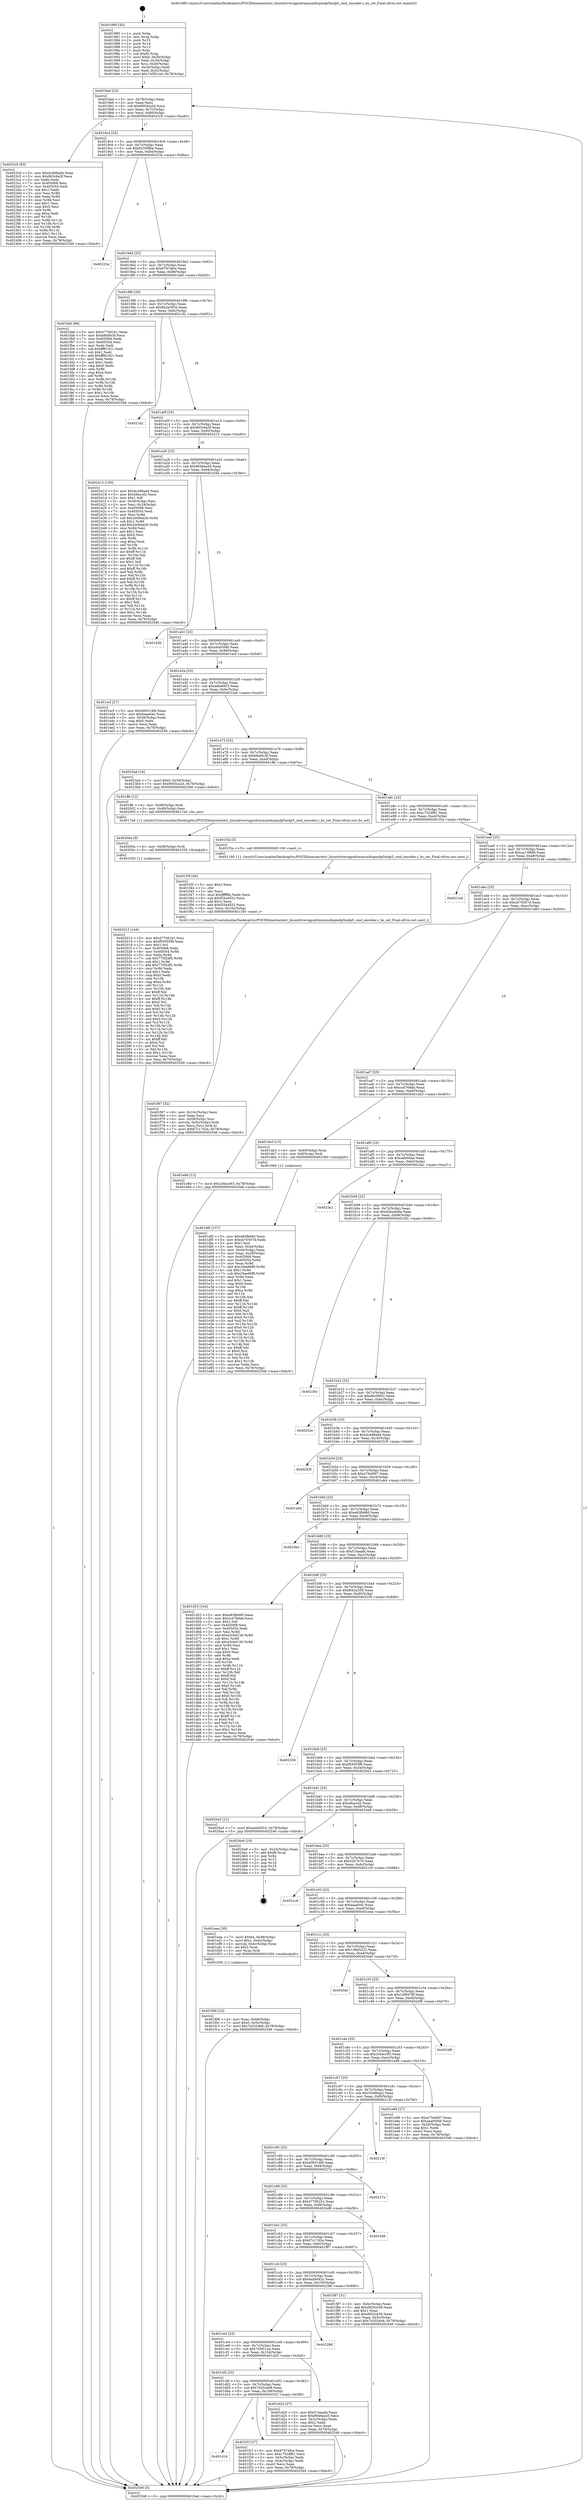 digraph "0x401980" {
  label = "0x401980 (/mnt/c/Users/mathe/Desktop/tcc/POCII/binaries/extr_linuxdriversgpudrmmsmdispmdp5mdp5_cmd_encoder.c_bs_set_Final-ollvm.out::main(0))"
  labelloc = "t"
  node[shape=record]

  Entry [label="",width=0.3,height=0.3,shape=circle,fillcolor=black,style=filled]
  "0x4019ad" [label="{
     0x4019ad [23]\l
     | [instrs]\l
     &nbsp;&nbsp;0x4019ad \<+3\>: mov -0x78(%rbp),%eax\l
     &nbsp;&nbsp;0x4019b0 \<+2\>: mov %eax,%ecx\l
     &nbsp;&nbsp;0x4019b2 \<+6\>: sub $0x8003ca2d,%ecx\l
     &nbsp;&nbsp;0x4019b8 \<+3\>: mov %eax,-0x7c(%rbp)\l
     &nbsp;&nbsp;0x4019bb \<+3\>: mov %ecx,-0x80(%rbp)\l
     &nbsp;&nbsp;0x4019be \<+6\>: je 00000000004023c0 \<main+0xa40\>\l
  }"]
  "0x4023c0" [label="{
     0x4023c0 [83]\l
     | [instrs]\l
     &nbsp;&nbsp;0x4023c0 \<+5\>: mov $0xdc498ad4,%eax\l
     &nbsp;&nbsp;0x4023c5 \<+5\>: mov $0x903c6a3f,%ecx\l
     &nbsp;&nbsp;0x4023ca \<+2\>: xor %edx,%edx\l
     &nbsp;&nbsp;0x4023cc \<+7\>: mov 0x405068,%esi\l
     &nbsp;&nbsp;0x4023d3 \<+7\>: mov 0x405054,%edi\l
     &nbsp;&nbsp;0x4023da \<+3\>: sub $0x1,%edx\l
     &nbsp;&nbsp;0x4023dd \<+3\>: mov %esi,%r8d\l
     &nbsp;&nbsp;0x4023e0 \<+3\>: add %edx,%r8d\l
     &nbsp;&nbsp;0x4023e3 \<+4\>: imul %r8d,%esi\l
     &nbsp;&nbsp;0x4023e7 \<+3\>: and $0x1,%esi\l
     &nbsp;&nbsp;0x4023ea \<+3\>: cmp $0x0,%esi\l
     &nbsp;&nbsp;0x4023ed \<+4\>: sete %r9b\l
     &nbsp;&nbsp;0x4023f1 \<+3\>: cmp $0xa,%edi\l
     &nbsp;&nbsp;0x4023f4 \<+4\>: setl %r10b\l
     &nbsp;&nbsp;0x4023f8 \<+3\>: mov %r9b,%r11b\l
     &nbsp;&nbsp;0x4023fb \<+3\>: and %r10b,%r11b\l
     &nbsp;&nbsp;0x4023fe \<+3\>: xor %r10b,%r9b\l
     &nbsp;&nbsp;0x402401 \<+3\>: or %r9b,%r11b\l
     &nbsp;&nbsp;0x402404 \<+4\>: test $0x1,%r11b\l
     &nbsp;&nbsp;0x402408 \<+3\>: cmovne %ecx,%eax\l
     &nbsp;&nbsp;0x40240b \<+3\>: mov %eax,-0x78(%rbp)\l
     &nbsp;&nbsp;0x40240e \<+5\>: jmp 0000000000402546 \<main+0xbc6\>\l
  }"]
  "0x4019c4" [label="{
     0x4019c4 [25]\l
     | [instrs]\l
     &nbsp;&nbsp;0x4019c4 \<+5\>: jmp 00000000004019c9 \<main+0x49\>\l
     &nbsp;&nbsp;0x4019c9 \<+3\>: mov -0x7c(%rbp),%eax\l
     &nbsp;&nbsp;0x4019cc \<+5\>: sub $0x8235f8be,%eax\l
     &nbsp;&nbsp;0x4019d1 \<+6\>: mov %eax,-0x84(%rbp)\l
     &nbsp;&nbsp;0x4019d7 \<+6\>: je 000000000040223a \<main+0x8ba\>\l
  }"]
  Exit [label="",width=0.3,height=0.3,shape=circle,fillcolor=black,style=filled,peripheries=2]
  "0x40223a" [label="{
     0x40223a\l
  }", style=dashed]
  "0x4019dd" [label="{
     0x4019dd [25]\l
     | [instrs]\l
     &nbsp;&nbsp;0x4019dd \<+5\>: jmp 00000000004019e2 \<main+0x62\>\l
     &nbsp;&nbsp;0x4019e2 \<+3\>: mov -0x7c(%rbp),%eax\l
     &nbsp;&nbsp;0x4019e5 \<+5\>: sub $0x87974fce,%eax\l
     &nbsp;&nbsp;0x4019ea \<+6\>: mov %eax,-0x88(%rbp)\l
     &nbsp;&nbsp;0x4019f0 \<+6\>: je 0000000000401fa6 \<main+0x626\>\l
  }"]
  "0x402013" [label="{
     0x402013 [144]\l
     | [instrs]\l
     &nbsp;&nbsp;0x402013 \<+5\>: mov $0x477081b1,%esi\l
     &nbsp;&nbsp;0x402018 \<+5\>: mov $0xf93055f8,%eax\l
     &nbsp;&nbsp;0x40201d \<+2\>: mov $0x1,%cl\l
     &nbsp;&nbsp;0x40201f \<+7\>: mov 0x405068,%edx\l
     &nbsp;&nbsp;0x402026 \<+8\>: mov 0x405054,%r8d\l
     &nbsp;&nbsp;0x40202e \<+3\>: mov %edx,%r9d\l
     &nbsp;&nbsp;0x402031 \<+7\>: sub $0x775f2df5,%r9d\l
     &nbsp;&nbsp;0x402038 \<+4\>: sub $0x1,%r9d\l
     &nbsp;&nbsp;0x40203c \<+7\>: add $0x775f2df5,%r9d\l
     &nbsp;&nbsp;0x402043 \<+4\>: imul %r9d,%edx\l
     &nbsp;&nbsp;0x402047 \<+3\>: and $0x1,%edx\l
     &nbsp;&nbsp;0x40204a \<+3\>: cmp $0x0,%edx\l
     &nbsp;&nbsp;0x40204d \<+4\>: sete %r10b\l
     &nbsp;&nbsp;0x402051 \<+4\>: cmp $0xa,%r8d\l
     &nbsp;&nbsp;0x402055 \<+4\>: setl %r11b\l
     &nbsp;&nbsp;0x402059 \<+3\>: mov %r10b,%bl\l
     &nbsp;&nbsp;0x40205c \<+3\>: xor $0xff,%bl\l
     &nbsp;&nbsp;0x40205f \<+3\>: mov %r11b,%r14b\l
     &nbsp;&nbsp;0x402062 \<+4\>: xor $0xff,%r14b\l
     &nbsp;&nbsp;0x402066 \<+3\>: xor $0x0,%cl\l
     &nbsp;&nbsp;0x402069 \<+3\>: mov %bl,%r15b\l
     &nbsp;&nbsp;0x40206c \<+4\>: and $0x0,%r15b\l
     &nbsp;&nbsp;0x402070 \<+3\>: and %cl,%r10b\l
     &nbsp;&nbsp;0x402073 \<+3\>: mov %r14b,%r12b\l
     &nbsp;&nbsp;0x402076 \<+4\>: and $0x0,%r12b\l
     &nbsp;&nbsp;0x40207a \<+3\>: and %cl,%r11b\l
     &nbsp;&nbsp;0x40207d \<+3\>: or %r10b,%r15b\l
     &nbsp;&nbsp;0x402080 \<+3\>: or %r11b,%r12b\l
     &nbsp;&nbsp;0x402083 \<+3\>: xor %r12b,%r15b\l
     &nbsp;&nbsp;0x402086 \<+3\>: or %r14b,%bl\l
     &nbsp;&nbsp;0x402089 \<+3\>: xor $0xff,%bl\l
     &nbsp;&nbsp;0x40208c \<+3\>: or $0x0,%cl\l
     &nbsp;&nbsp;0x40208f \<+2\>: and %cl,%bl\l
     &nbsp;&nbsp;0x402091 \<+3\>: or %bl,%r15b\l
     &nbsp;&nbsp;0x402094 \<+4\>: test $0x1,%r15b\l
     &nbsp;&nbsp;0x402098 \<+3\>: cmovne %eax,%esi\l
     &nbsp;&nbsp;0x40209b \<+3\>: mov %esi,-0x78(%rbp)\l
     &nbsp;&nbsp;0x40209e \<+5\>: jmp 0000000000402546 \<main+0xbc6\>\l
  }"]
  "0x401fa6" [label="{
     0x401fa6 [88]\l
     | [instrs]\l
     &nbsp;&nbsp;0x401fa6 \<+5\>: mov $0x477081b1,%eax\l
     &nbsp;&nbsp;0x401fab \<+5\>: mov $0xb8af0c5f,%ecx\l
     &nbsp;&nbsp;0x401fb0 \<+7\>: mov 0x405068,%edx\l
     &nbsp;&nbsp;0x401fb7 \<+7\>: mov 0x405054,%esi\l
     &nbsp;&nbsp;0x401fbe \<+2\>: mov %edx,%edi\l
     &nbsp;&nbsp;0x401fc0 \<+6\>: sub $0xfff61921,%edi\l
     &nbsp;&nbsp;0x401fc6 \<+3\>: sub $0x1,%edi\l
     &nbsp;&nbsp;0x401fc9 \<+6\>: add $0xfff61921,%edi\l
     &nbsp;&nbsp;0x401fcf \<+3\>: imul %edi,%edx\l
     &nbsp;&nbsp;0x401fd2 \<+3\>: and $0x1,%edx\l
     &nbsp;&nbsp;0x401fd5 \<+3\>: cmp $0x0,%edx\l
     &nbsp;&nbsp;0x401fd8 \<+4\>: sete %r8b\l
     &nbsp;&nbsp;0x401fdc \<+3\>: cmp $0xa,%esi\l
     &nbsp;&nbsp;0x401fdf \<+4\>: setl %r9b\l
     &nbsp;&nbsp;0x401fe3 \<+3\>: mov %r8b,%r10b\l
     &nbsp;&nbsp;0x401fe6 \<+3\>: and %r9b,%r10b\l
     &nbsp;&nbsp;0x401fe9 \<+3\>: xor %r9b,%r8b\l
     &nbsp;&nbsp;0x401fec \<+3\>: or %r8b,%r10b\l
     &nbsp;&nbsp;0x401fef \<+4\>: test $0x1,%r10b\l
     &nbsp;&nbsp;0x401ff3 \<+3\>: cmovne %ecx,%eax\l
     &nbsp;&nbsp;0x401ff6 \<+3\>: mov %eax,-0x78(%rbp)\l
     &nbsp;&nbsp;0x401ff9 \<+5\>: jmp 0000000000402546 \<main+0xbc6\>\l
  }"]
  "0x4019f6" [label="{
     0x4019f6 [25]\l
     | [instrs]\l
     &nbsp;&nbsp;0x4019f6 \<+5\>: jmp 00000000004019fb \<main+0x7b\>\l
     &nbsp;&nbsp;0x4019fb \<+3\>: mov -0x7c(%rbp),%eax\l
     &nbsp;&nbsp;0x4019fe \<+5\>: sub $0x8b2e305e,%eax\l
     &nbsp;&nbsp;0x401a03 \<+6\>: mov %eax,-0x8c(%rbp)\l
     &nbsp;&nbsp;0x401a09 \<+6\>: je 00000000004021d2 \<main+0x852\>\l
  }"]
  "0x40200a" [label="{
     0x40200a [9]\l
     | [instrs]\l
     &nbsp;&nbsp;0x40200a \<+4\>: mov -0x58(%rbp),%rdi\l
     &nbsp;&nbsp;0x40200e \<+5\>: call 0000000000401030 \<free@plt\>\l
     | [calls]\l
     &nbsp;&nbsp;0x401030 \{1\} (unknown)\l
  }"]
  "0x4021d2" [label="{
     0x4021d2\l
  }", style=dashed]
  "0x401a0f" [label="{
     0x401a0f [25]\l
     | [instrs]\l
     &nbsp;&nbsp;0x401a0f \<+5\>: jmp 0000000000401a14 \<main+0x94\>\l
     &nbsp;&nbsp;0x401a14 \<+3\>: mov -0x7c(%rbp),%eax\l
     &nbsp;&nbsp;0x401a17 \<+5\>: sub $0x903c6a3f,%eax\l
     &nbsp;&nbsp;0x401a1c \<+6\>: mov %eax,-0x90(%rbp)\l
     &nbsp;&nbsp;0x401a22 \<+6\>: je 0000000000402413 \<main+0xa93\>\l
  }"]
  "0x401f67" [label="{
     0x401f67 [32]\l
     | [instrs]\l
     &nbsp;&nbsp;0x401f67 \<+6\>: mov -0x10c(%rbp),%ecx\l
     &nbsp;&nbsp;0x401f6d \<+3\>: imul %eax,%ecx\l
     &nbsp;&nbsp;0x401f70 \<+4\>: mov -0x58(%rbp),%rsi\l
     &nbsp;&nbsp;0x401f74 \<+4\>: movslq -0x5c(%rbp),%rdi\l
     &nbsp;&nbsp;0x401f78 \<+3\>: mov %ecx,(%rsi,%rdi,4)\l
     &nbsp;&nbsp;0x401f7b \<+7\>: movl $0x67c17d2e,-0x78(%rbp)\l
     &nbsp;&nbsp;0x401f82 \<+5\>: jmp 0000000000402546 \<main+0xbc6\>\l
  }"]
  "0x402413" [label="{
     0x402413 [150]\l
     | [instrs]\l
     &nbsp;&nbsp;0x402413 \<+5\>: mov $0xdc498ad4,%eax\l
     &nbsp;&nbsp;0x402418 \<+5\>: mov $0x48accd2,%ecx\l
     &nbsp;&nbsp;0x40241d \<+2\>: mov $0x1,%dl\l
     &nbsp;&nbsp;0x40241f \<+3\>: mov -0x30(%rbp),%esi\l
     &nbsp;&nbsp;0x402422 \<+3\>: mov %esi,-0x24(%rbp)\l
     &nbsp;&nbsp;0x402425 \<+7\>: mov 0x405068,%esi\l
     &nbsp;&nbsp;0x40242c \<+7\>: mov 0x405054,%edi\l
     &nbsp;&nbsp;0x402433 \<+3\>: mov %esi,%r8d\l
     &nbsp;&nbsp;0x402436 \<+7\>: sub $0x2e00ea26,%r8d\l
     &nbsp;&nbsp;0x40243d \<+4\>: sub $0x1,%r8d\l
     &nbsp;&nbsp;0x402441 \<+7\>: add $0x2e00ea26,%r8d\l
     &nbsp;&nbsp;0x402448 \<+4\>: imul %r8d,%esi\l
     &nbsp;&nbsp;0x40244c \<+3\>: and $0x1,%esi\l
     &nbsp;&nbsp;0x40244f \<+3\>: cmp $0x0,%esi\l
     &nbsp;&nbsp;0x402452 \<+4\>: sete %r9b\l
     &nbsp;&nbsp;0x402456 \<+3\>: cmp $0xa,%edi\l
     &nbsp;&nbsp;0x402459 \<+4\>: setl %r10b\l
     &nbsp;&nbsp;0x40245d \<+3\>: mov %r9b,%r11b\l
     &nbsp;&nbsp;0x402460 \<+4\>: xor $0xff,%r11b\l
     &nbsp;&nbsp;0x402464 \<+3\>: mov %r10b,%bl\l
     &nbsp;&nbsp;0x402467 \<+3\>: xor $0xff,%bl\l
     &nbsp;&nbsp;0x40246a \<+3\>: xor $0x1,%dl\l
     &nbsp;&nbsp;0x40246d \<+3\>: mov %r11b,%r14b\l
     &nbsp;&nbsp;0x402470 \<+4\>: and $0xff,%r14b\l
     &nbsp;&nbsp;0x402474 \<+3\>: and %dl,%r9b\l
     &nbsp;&nbsp;0x402477 \<+3\>: mov %bl,%r15b\l
     &nbsp;&nbsp;0x40247a \<+4\>: and $0xff,%r15b\l
     &nbsp;&nbsp;0x40247e \<+3\>: and %dl,%r10b\l
     &nbsp;&nbsp;0x402481 \<+3\>: or %r9b,%r14b\l
     &nbsp;&nbsp;0x402484 \<+3\>: or %r10b,%r15b\l
     &nbsp;&nbsp;0x402487 \<+3\>: xor %r15b,%r14b\l
     &nbsp;&nbsp;0x40248a \<+3\>: or %bl,%r11b\l
     &nbsp;&nbsp;0x40248d \<+4\>: xor $0xff,%r11b\l
     &nbsp;&nbsp;0x402491 \<+3\>: or $0x1,%dl\l
     &nbsp;&nbsp;0x402494 \<+3\>: and %dl,%r11b\l
     &nbsp;&nbsp;0x402497 \<+3\>: or %r11b,%r14b\l
     &nbsp;&nbsp;0x40249a \<+4\>: test $0x1,%r14b\l
     &nbsp;&nbsp;0x40249e \<+3\>: cmovne %ecx,%eax\l
     &nbsp;&nbsp;0x4024a1 \<+3\>: mov %eax,-0x78(%rbp)\l
     &nbsp;&nbsp;0x4024a4 \<+5\>: jmp 0000000000402546 \<main+0xbc6\>\l
  }"]
  "0x401a28" [label="{
     0x401a28 [25]\l
     | [instrs]\l
     &nbsp;&nbsp;0x401a28 \<+5\>: jmp 0000000000401a2d \<main+0xad\>\l
     &nbsp;&nbsp;0x401a2d \<+3\>: mov -0x7c(%rbp),%eax\l
     &nbsp;&nbsp;0x401a30 \<+5\>: sub $0x9646ea45,%eax\l
     &nbsp;&nbsp;0x401a35 \<+6\>: mov %eax,-0x94(%rbp)\l
     &nbsp;&nbsp;0x401a3b \<+6\>: je 0000000000401d3b \<main+0x3bb\>\l
  }"]
  "0x401f3f" [label="{
     0x401f3f [40]\l
     | [instrs]\l
     &nbsp;&nbsp;0x401f3f \<+5\>: mov $0x2,%ecx\l
     &nbsp;&nbsp;0x401f44 \<+1\>: cltd\l
     &nbsp;&nbsp;0x401f45 \<+2\>: idiv %ecx\l
     &nbsp;&nbsp;0x401f47 \<+6\>: imul $0xfffffffe,%edx,%ecx\l
     &nbsp;&nbsp;0x401f4d \<+6\>: sub $0xf55a4552,%ecx\l
     &nbsp;&nbsp;0x401f53 \<+3\>: add $0x1,%ecx\l
     &nbsp;&nbsp;0x401f56 \<+6\>: add $0xf55a4552,%ecx\l
     &nbsp;&nbsp;0x401f5c \<+6\>: mov %ecx,-0x10c(%rbp)\l
     &nbsp;&nbsp;0x401f62 \<+5\>: call 0000000000401160 \<next_i\>\l
     | [calls]\l
     &nbsp;&nbsp;0x401160 \{1\} (/mnt/c/Users/mathe/Desktop/tcc/POCII/binaries/extr_linuxdriversgpudrmmsmdispmdp5mdp5_cmd_encoder.c_bs_set_Final-ollvm.out::next_i)\l
  }"]
  "0x401d3b" [label="{
     0x401d3b\l
  }", style=dashed]
  "0x401a41" [label="{
     0x401a41 [25]\l
     | [instrs]\l
     &nbsp;&nbsp;0x401a41 \<+5\>: jmp 0000000000401a46 \<main+0xc6\>\l
     &nbsp;&nbsp;0x401a46 \<+3\>: mov -0x7c(%rbp),%eax\l
     &nbsp;&nbsp;0x401a49 \<+5\>: sub $0xa4a05f46,%eax\l
     &nbsp;&nbsp;0x401a4e \<+6\>: mov %eax,-0x98(%rbp)\l
     &nbsp;&nbsp;0x401a54 \<+6\>: je 0000000000401ecf \<main+0x54f\>\l
  }"]
  "0x401d16" [label="{
     0x401d16\l
  }", style=dashed]
  "0x401ecf" [label="{
     0x401ecf [27]\l
     | [instrs]\l
     &nbsp;&nbsp;0x401ecf \<+5\>: mov $0x409314f6,%eax\l
     &nbsp;&nbsp;0x401ed4 \<+5\>: mov $0xbaae04c,%ecx\l
     &nbsp;&nbsp;0x401ed9 \<+3\>: mov -0x28(%rbp),%edx\l
     &nbsp;&nbsp;0x401edc \<+3\>: cmp $0x0,%edx\l
     &nbsp;&nbsp;0x401edf \<+3\>: cmove %ecx,%eax\l
     &nbsp;&nbsp;0x401ee2 \<+3\>: mov %eax,-0x78(%rbp)\l
     &nbsp;&nbsp;0x401ee5 \<+5\>: jmp 0000000000402546 \<main+0xbc6\>\l
  }"]
  "0x401a5a" [label="{
     0x401a5a [25]\l
     | [instrs]\l
     &nbsp;&nbsp;0x401a5a \<+5\>: jmp 0000000000401a5f \<main+0xdf\>\l
     &nbsp;&nbsp;0x401a5f \<+3\>: mov -0x7c(%rbp),%eax\l
     &nbsp;&nbsp;0x401a62 \<+5\>: sub $0xaebef453,%eax\l
     &nbsp;&nbsp;0x401a67 \<+6\>: mov %eax,-0x9c(%rbp)\l
     &nbsp;&nbsp;0x401a6d \<+6\>: je 00000000004023ad \<main+0xa2d\>\l
  }"]
  "0x401f1f" [label="{
     0x401f1f [27]\l
     | [instrs]\l
     &nbsp;&nbsp;0x401f1f \<+5\>: mov $0x87974fce,%eax\l
     &nbsp;&nbsp;0x401f24 \<+5\>: mov $0xc752df81,%ecx\l
     &nbsp;&nbsp;0x401f29 \<+3\>: mov -0x5c(%rbp),%edx\l
     &nbsp;&nbsp;0x401f2c \<+3\>: cmp -0x4c(%rbp),%edx\l
     &nbsp;&nbsp;0x401f2f \<+3\>: cmovl %ecx,%eax\l
     &nbsp;&nbsp;0x401f32 \<+3\>: mov %eax,-0x78(%rbp)\l
     &nbsp;&nbsp;0x401f35 \<+5\>: jmp 0000000000402546 \<main+0xbc6\>\l
  }"]
  "0x4023ad" [label="{
     0x4023ad [19]\l
     | [instrs]\l
     &nbsp;&nbsp;0x4023ad \<+7\>: movl $0x0,-0x30(%rbp)\l
     &nbsp;&nbsp;0x4023b4 \<+7\>: movl $0x8003ca2d,-0x78(%rbp)\l
     &nbsp;&nbsp;0x4023bb \<+5\>: jmp 0000000000402546 \<main+0xbc6\>\l
  }"]
  "0x401a73" [label="{
     0x401a73 [25]\l
     | [instrs]\l
     &nbsp;&nbsp;0x401a73 \<+5\>: jmp 0000000000401a78 \<main+0xf8\>\l
     &nbsp;&nbsp;0x401a78 \<+3\>: mov -0x7c(%rbp),%eax\l
     &nbsp;&nbsp;0x401a7b \<+5\>: sub $0xb8af0c5f,%eax\l
     &nbsp;&nbsp;0x401a80 \<+6\>: mov %eax,-0xa0(%rbp)\l
     &nbsp;&nbsp;0x401a86 \<+6\>: je 0000000000401ffe \<main+0x67e\>\l
  }"]
  "0x401f08" [label="{
     0x401f08 [23]\l
     | [instrs]\l
     &nbsp;&nbsp;0x401f08 \<+4\>: mov %rax,-0x58(%rbp)\l
     &nbsp;&nbsp;0x401f0c \<+7\>: movl $0x0,-0x5c(%rbp)\l
     &nbsp;&nbsp;0x401f13 \<+7\>: movl $0x7e202eb8,-0x78(%rbp)\l
     &nbsp;&nbsp;0x401f1a \<+5\>: jmp 0000000000402546 \<main+0xbc6\>\l
  }"]
  "0x401ffe" [label="{
     0x401ffe [12]\l
     | [instrs]\l
     &nbsp;&nbsp;0x401ffe \<+4\>: mov -0x58(%rbp),%rdi\l
     &nbsp;&nbsp;0x402002 \<+3\>: mov -0x48(%rbp),%esi\l
     &nbsp;&nbsp;0x402005 \<+5\>: call 00000000004017a0 \<bs_set\>\l
     | [calls]\l
     &nbsp;&nbsp;0x4017a0 \{1\} (/mnt/c/Users/mathe/Desktop/tcc/POCII/binaries/extr_linuxdriversgpudrmmsmdispmdp5mdp5_cmd_encoder.c_bs_set_Final-ollvm.out::bs_set)\l
  }"]
  "0x401a8c" [label="{
     0x401a8c [25]\l
     | [instrs]\l
     &nbsp;&nbsp;0x401a8c \<+5\>: jmp 0000000000401a91 \<main+0x111\>\l
     &nbsp;&nbsp;0x401a91 \<+3\>: mov -0x7c(%rbp),%eax\l
     &nbsp;&nbsp;0x401a94 \<+5\>: sub $0xc752df81,%eax\l
     &nbsp;&nbsp;0x401a99 \<+6\>: mov %eax,-0xa4(%rbp)\l
     &nbsp;&nbsp;0x401a9f \<+6\>: je 0000000000401f3a \<main+0x5ba\>\l
  }"]
  "0x401df0" [label="{
     0x401df0 [157]\l
     | [instrs]\l
     &nbsp;&nbsp;0x401df0 \<+5\>: mov $0xe83fb660,%ecx\l
     &nbsp;&nbsp;0x401df5 \<+5\>: mov $0xcb70507d,%edx\l
     &nbsp;&nbsp;0x401dfa \<+3\>: mov $0x1,%sil\l
     &nbsp;&nbsp;0x401dfd \<+3\>: mov %eax,-0x44(%rbp)\l
     &nbsp;&nbsp;0x401e00 \<+3\>: mov -0x44(%rbp),%eax\l
     &nbsp;&nbsp;0x401e03 \<+3\>: mov %eax,-0x28(%rbp)\l
     &nbsp;&nbsp;0x401e06 \<+7\>: mov 0x405068,%eax\l
     &nbsp;&nbsp;0x401e0d \<+8\>: mov 0x405054,%r8d\l
     &nbsp;&nbsp;0x401e15 \<+3\>: mov %eax,%r9d\l
     &nbsp;&nbsp;0x401e18 \<+7\>: add $0x29ae66f9,%r9d\l
     &nbsp;&nbsp;0x401e1f \<+4\>: sub $0x1,%r9d\l
     &nbsp;&nbsp;0x401e23 \<+7\>: sub $0x29ae66f9,%r9d\l
     &nbsp;&nbsp;0x401e2a \<+4\>: imul %r9d,%eax\l
     &nbsp;&nbsp;0x401e2e \<+3\>: and $0x1,%eax\l
     &nbsp;&nbsp;0x401e31 \<+3\>: cmp $0x0,%eax\l
     &nbsp;&nbsp;0x401e34 \<+4\>: sete %r10b\l
     &nbsp;&nbsp;0x401e38 \<+4\>: cmp $0xa,%r8d\l
     &nbsp;&nbsp;0x401e3c \<+4\>: setl %r11b\l
     &nbsp;&nbsp;0x401e40 \<+3\>: mov %r10b,%bl\l
     &nbsp;&nbsp;0x401e43 \<+3\>: xor $0xff,%bl\l
     &nbsp;&nbsp;0x401e46 \<+3\>: mov %r11b,%r14b\l
     &nbsp;&nbsp;0x401e49 \<+4\>: xor $0xff,%r14b\l
     &nbsp;&nbsp;0x401e4d \<+4\>: xor $0x0,%sil\l
     &nbsp;&nbsp;0x401e51 \<+3\>: mov %bl,%r15b\l
     &nbsp;&nbsp;0x401e54 \<+4\>: and $0x0,%r15b\l
     &nbsp;&nbsp;0x401e58 \<+3\>: and %sil,%r10b\l
     &nbsp;&nbsp;0x401e5b \<+3\>: mov %r14b,%r12b\l
     &nbsp;&nbsp;0x401e5e \<+4\>: and $0x0,%r12b\l
     &nbsp;&nbsp;0x401e62 \<+3\>: and %sil,%r11b\l
     &nbsp;&nbsp;0x401e65 \<+3\>: or %r10b,%r15b\l
     &nbsp;&nbsp;0x401e68 \<+3\>: or %r11b,%r12b\l
     &nbsp;&nbsp;0x401e6b \<+3\>: xor %r12b,%r15b\l
     &nbsp;&nbsp;0x401e6e \<+3\>: or %r14b,%bl\l
     &nbsp;&nbsp;0x401e71 \<+3\>: xor $0xff,%bl\l
     &nbsp;&nbsp;0x401e74 \<+4\>: or $0x0,%sil\l
     &nbsp;&nbsp;0x401e78 \<+3\>: and %sil,%bl\l
     &nbsp;&nbsp;0x401e7b \<+3\>: or %bl,%r15b\l
     &nbsp;&nbsp;0x401e7e \<+4\>: test $0x1,%r15b\l
     &nbsp;&nbsp;0x401e82 \<+3\>: cmovne %edx,%ecx\l
     &nbsp;&nbsp;0x401e85 \<+3\>: mov %ecx,-0x78(%rbp)\l
     &nbsp;&nbsp;0x401e88 \<+5\>: jmp 0000000000402546 \<main+0xbc6\>\l
  }"]
  "0x401f3a" [label="{
     0x401f3a [5]\l
     | [instrs]\l
     &nbsp;&nbsp;0x401f3a \<+5\>: call 0000000000401160 \<next_i\>\l
     | [calls]\l
     &nbsp;&nbsp;0x401160 \{1\} (/mnt/c/Users/mathe/Desktop/tcc/POCII/binaries/extr_linuxdriversgpudrmmsmdispmdp5mdp5_cmd_encoder.c_bs_set_Final-ollvm.out::next_i)\l
  }"]
  "0x401aa5" [label="{
     0x401aa5 [25]\l
     | [instrs]\l
     &nbsp;&nbsp;0x401aa5 \<+5\>: jmp 0000000000401aaa \<main+0x12a\>\l
     &nbsp;&nbsp;0x401aaa \<+3\>: mov -0x7c(%rbp),%eax\l
     &nbsp;&nbsp;0x401aad \<+5\>: sub $0xca13f866,%eax\l
     &nbsp;&nbsp;0x401ab2 \<+6\>: mov %eax,-0xa8(%rbp)\l
     &nbsp;&nbsp;0x401ab8 \<+6\>: je 00000000004021ed \<main+0x86d\>\l
  }"]
  "0x401980" [label="{
     0x401980 [45]\l
     | [instrs]\l
     &nbsp;&nbsp;0x401980 \<+1\>: push %rbp\l
     &nbsp;&nbsp;0x401981 \<+3\>: mov %rsp,%rbp\l
     &nbsp;&nbsp;0x401984 \<+2\>: push %r15\l
     &nbsp;&nbsp;0x401986 \<+2\>: push %r14\l
     &nbsp;&nbsp;0x401988 \<+2\>: push %r12\l
     &nbsp;&nbsp;0x40198a \<+1\>: push %rbx\l
     &nbsp;&nbsp;0x40198b \<+7\>: sub $0xf0,%rsp\l
     &nbsp;&nbsp;0x401992 \<+7\>: movl $0x0,-0x30(%rbp)\l
     &nbsp;&nbsp;0x401999 \<+3\>: mov %edi,-0x34(%rbp)\l
     &nbsp;&nbsp;0x40199c \<+4\>: mov %rsi,-0x40(%rbp)\l
     &nbsp;&nbsp;0x4019a0 \<+3\>: mov -0x34(%rbp),%edi\l
     &nbsp;&nbsp;0x4019a3 \<+3\>: mov %edi,-0x2c(%rbp)\l
     &nbsp;&nbsp;0x4019a6 \<+7\>: movl $0x745f21a4,-0x78(%rbp)\l
  }"]
  "0x4021ed" [label="{
     0x4021ed\l
  }", style=dashed]
  "0x401abe" [label="{
     0x401abe [25]\l
     | [instrs]\l
     &nbsp;&nbsp;0x401abe \<+5\>: jmp 0000000000401ac3 \<main+0x143\>\l
     &nbsp;&nbsp;0x401ac3 \<+3\>: mov -0x7c(%rbp),%eax\l
     &nbsp;&nbsp;0x401ac6 \<+5\>: sub $0xcb70507d,%eax\l
     &nbsp;&nbsp;0x401acb \<+6\>: mov %eax,-0xac(%rbp)\l
     &nbsp;&nbsp;0x401ad1 \<+6\>: je 0000000000401e8d \<main+0x50d\>\l
  }"]
  "0x402546" [label="{
     0x402546 [5]\l
     | [instrs]\l
     &nbsp;&nbsp;0x402546 \<+5\>: jmp 00000000004019ad \<main+0x2d\>\l
  }"]
  "0x401e8d" [label="{
     0x401e8d [12]\l
     | [instrs]\l
     &nbsp;&nbsp;0x401e8d \<+7\>: movl $0x2c6acc93,-0x78(%rbp)\l
     &nbsp;&nbsp;0x401e94 \<+5\>: jmp 0000000000402546 \<main+0xbc6\>\l
  }"]
  "0x401ad7" [label="{
     0x401ad7 [25]\l
     | [instrs]\l
     &nbsp;&nbsp;0x401ad7 \<+5\>: jmp 0000000000401adc \<main+0x15c\>\l
     &nbsp;&nbsp;0x401adc \<+3\>: mov -0x7c(%rbp),%eax\l
     &nbsp;&nbsp;0x401adf \<+5\>: sub $0xcc4769ab,%eax\l
     &nbsp;&nbsp;0x401ae4 \<+6\>: mov %eax,-0xb0(%rbp)\l
     &nbsp;&nbsp;0x401aea \<+6\>: je 0000000000401de3 \<main+0x463\>\l
  }"]
  "0x401cfd" [label="{
     0x401cfd [25]\l
     | [instrs]\l
     &nbsp;&nbsp;0x401cfd \<+5\>: jmp 0000000000401d02 \<main+0x382\>\l
     &nbsp;&nbsp;0x401d02 \<+3\>: mov -0x7c(%rbp),%eax\l
     &nbsp;&nbsp;0x401d05 \<+5\>: sub $0x7e202eb8,%eax\l
     &nbsp;&nbsp;0x401d0a \<+6\>: mov %eax,-0x108(%rbp)\l
     &nbsp;&nbsp;0x401d10 \<+6\>: je 0000000000401f1f \<main+0x59f\>\l
  }"]
  "0x401de3" [label="{
     0x401de3 [13]\l
     | [instrs]\l
     &nbsp;&nbsp;0x401de3 \<+4\>: mov -0x40(%rbp),%rax\l
     &nbsp;&nbsp;0x401de7 \<+4\>: mov 0x8(%rax),%rdi\l
     &nbsp;&nbsp;0x401deb \<+5\>: call 0000000000401060 \<atoi@plt\>\l
     | [calls]\l
     &nbsp;&nbsp;0x401060 \{1\} (unknown)\l
  }"]
  "0x401af0" [label="{
     0x401af0 [25]\l
     | [instrs]\l
     &nbsp;&nbsp;0x401af0 \<+5\>: jmp 0000000000401af5 \<main+0x175\>\l
     &nbsp;&nbsp;0x401af5 \<+3\>: mov -0x7c(%rbp),%eax\l
     &nbsp;&nbsp;0x401af8 \<+5\>: sub $0xcefe95ae,%eax\l
     &nbsp;&nbsp;0x401afd \<+6\>: mov %eax,-0xb4(%rbp)\l
     &nbsp;&nbsp;0x401b03 \<+6\>: je 00000000004023a1 \<main+0xa21\>\l
  }"]
  "0x401d20" [label="{
     0x401d20 [27]\l
     | [instrs]\l
     &nbsp;&nbsp;0x401d20 \<+5\>: mov $0xf13aaafa,%eax\l
     &nbsp;&nbsp;0x401d25 \<+5\>: mov $0x9646ea45,%ecx\l
     &nbsp;&nbsp;0x401d2a \<+3\>: mov -0x2c(%rbp),%edx\l
     &nbsp;&nbsp;0x401d2d \<+3\>: cmp $0x2,%edx\l
     &nbsp;&nbsp;0x401d30 \<+3\>: cmovne %ecx,%eax\l
     &nbsp;&nbsp;0x401d33 \<+3\>: mov %eax,-0x78(%rbp)\l
     &nbsp;&nbsp;0x401d36 \<+5\>: jmp 0000000000402546 \<main+0xbc6\>\l
  }"]
  "0x4023a1" [label="{
     0x4023a1\l
  }", style=dashed]
  "0x401b09" [label="{
     0x401b09 [25]\l
     | [instrs]\l
     &nbsp;&nbsp;0x401b09 \<+5\>: jmp 0000000000401b0e \<main+0x18e\>\l
     &nbsp;&nbsp;0x401b0e \<+3\>: mov -0x7c(%rbp),%eax\l
     &nbsp;&nbsp;0x401b11 \<+5\>: sub $0xd2bada8a,%eax\l
     &nbsp;&nbsp;0x401b16 \<+6\>: mov %eax,-0xb8(%rbp)\l
     &nbsp;&nbsp;0x401b1c \<+6\>: je 000000000040230c \<main+0x98c\>\l
  }"]
  "0x401ce4" [label="{
     0x401ce4 [25]\l
     | [instrs]\l
     &nbsp;&nbsp;0x401ce4 \<+5\>: jmp 0000000000401ce9 \<main+0x369\>\l
     &nbsp;&nbsp;0x401ce9 \<+3\>: mov -0x7c(%rbp),%eax\l
     &nbsp;&nbsp;0x401cec \<+5\>: sub $0x745f21a4,%eax\l
     &nbsp;&nbsp;0x401cf1 \<+6\>: mov %eax,-0x104(%rbp)\l
     &nbsp;&nbsp;0x401cf7 \<+6\>: je 0000000000401d20 \<main+0x3a0\>\l
  }"]
  "0x40230c" [label="{
     0x40230c\l
  }", style=dashed]
  "0x401b22" [label="{
     0x401b22 [25]\l
     | [instrs]\l
     &nbsp;&nbsp;0x401b22 \<+5\>: jmp 0000000000401b27 \<main+0x1a7\>\l
     &nbsp;&nbsp;0x401b27 \<+3\>: mov -0x7c(%rbp),%eax\l
     &nbsp;&nbsp;0x401b2a \<+5\>: sub $0xd6c06fd1,%eax\l
     &nbsp;&nbsp;0x401b2f \<+6\>: mov %eax,-0xbc(%rbp)\l
     &nbsp;&nbsp;0x401b35 \<+6\>: je 000000000040252e \<main+0xbae\>\l
  }"]
  "0x402286" [label="{
     0x402286\l
  }", style=dashed]
  "0x40252e" [label="{
     0x40252e\l
  }", style=dashed]
  "0x401b3b" [label="{
     0x401b3b [25]\l
     | [instrs]\l
     &nbsp;&nbsp;0x401b3b \<+5\>: jmp 0000000000401b40 \<main+0x1c0\>\l
     &nbsp;&nbsp;0x401b40 \<+3\>: mov -0x7c(%rbp),%eax\l
     &nbsp;&nbsp;0x401b43 \<+5\>: sub $0xdc498ad4,%eax\l
     &nbsp;&nbsp;0x401b48 \<+6\>: mov %eax,-0xc0(%rbp)\l
     &nbsp;&nbsp;0x401b4e \<+6\>: je 000000000040253f \<main+0xbbf\>\l
  }"]
  "0x401ccb" [label="{
     0x401ccb [25]\l
     | [instrs]\l
     &nbsp;&nbsp;0x401ccb \<+5\>: jmp 0000000000401cd0 \<main+0x350\>\l
     &nbsp;&nbsp;0x401cd0 \<+3\>: mov -0x7c(%rbp),%eax\l
     &nbsp;&nbsp;0x401cd3 \<+5\>: sub $0x6ad9d42c,%eax\l
     &nbsp;&nbsp;0x401cd8 \<+6\>: mov %eax,-0x100(%rbp)\l
     &nbsp;&nbsp;0x401cde \<+6\>: je 0000000000402286 \<main+0x906\>\l
  }"]
  "0x40253f" [label="{
     0x40253f\l
  }", style=dashed]
  "0x401b54" [label="{
     0x401b54 [25]\l
     | [instrs]\l
     &nbsp;&nbsp;0x401b54 \<+5\>: jmp 0000000000401b59 \<main+0x1d9\>\l
     &nbsp;&nbsp;0x401b59 \<+3\>: mov -0x7c(%rbp),%eax\l
     &nbsp;&nbsp;0x401b5c \<+5\>: sub $0xe75e0fd7,%eax\l
     &nbsp;&nbsp;0x401b61 \<+6\>: mov %eax,-0xc4(%rbp)\l
     &nbsp;&nbsp;0x401b67 \<+6\>: je 0000000000401eb4 \<main+0x534\>\l
  }"]
  "0x401f87" [label="{
     0x401f87 [31]\l
     | [instrs]\l
     &nbsp;&nbsp;0x401f87 \<+3\>: mov -0x5c(%rbp),%eax\l
     &nbsp;&nbsp;0x401f8a \<+5\>: add $0xd925ce39,%eax\l
     &nbsp;&nbsp;0x401f8f \<+3\>: add $0x1,%eax\l
     &nbsp;&nbsp;0x401f92 \<+5\>: sub $0xd925ce39,%eax\l
     &nbsp;&nbsp;0x401f97 \<+3\>: mov %eax,-0x5c(%rbp)\l
     &nbsp;&nbsp;0x401f9a \<+7\>: movl $0x7e202eb8,-0x78(%rbp)\l
     &nbsp;&nbsp;0x401fa1 \<+5\>: jmp 0000000000402546 \<main+0xbc6\>\l
  }"]
  "0x401eb4" [label="{
     0x401eb4\l
  }", style=dashed]
  "0x401b6d" [label="{
     0x401b6d [25]\l
     | [instrs]\l
     &nbsp;&nbsp;0x401b6d \<+5\>: jmp 0000000000401b72 \<main+0x1f2\>\l
     &nbsp;&nbsp;0x401b72 \<+3\>: mov -0x7c(%rbp),%eax\l
     &nbsp;&nbsp;0x401b75 \<+5\>: sub $0xe83fb660,%eax\l
     &nbsp;&nbsp;0x401b7a \<+6\>: mov %eax,-0xc8(%rbp)\l
     &nbsp;&nbsp;0x401b80 \<+6\>: je 00000000004024bc \<main+0xb3c\>\l
  }"]
  "0x401cb2" [label="{
     0x401cb2 [25]\l
     | [instrs]\l
     &nbsp;&nbsp;0x401cb2 \<+5\>: jmp 0000000000401cb7 \<main+0x337\>\l
     &nbsp;&nbsp;0x401cb7 \<+3\>: mov -0x7c(%rbp),%eax\l
     &nbsp;&nbsp;0x401cba \<+5\>: sub $0x67c17d2e,%eax\l
     &nbsp;&nbsp;0x401cbf \<+6\>: mov %eax,-0xfc(%rbp)\l
     &nbsp;&nbsp;0x401cc5 \<+6\>: je 0000000000401f87 \<main+0x607\>\l
  }"]
  "0x4024bc" [label="{
     0x4024bc\l
  }", style=dashed]
  "0x401b86" [label="{
     0x401b86 [25]\l
     | [instrs]\l
     &nbsp;&nbsp;0x401b86 \<+5\>: jmp 0000000000401b8b \<main+0x20b\>\l
     &nbsp;&nbsp;0x401b8b \<+3\>: mov -0x7c(%rbp),%eax\l
     &nbsp;&nbsp;0x401b8e \<+5\>: sub $0xf13aaafa,%eax\l
     &nbsp;&nbsp;0x401b93 \<+6\>: mov %eax,-0xcc(%rbp)\l
     &nbsp;&nbsp;0x401b99 \<+6\>: je 0000000000401d53 \<main+0x3d3\>\l
  }"]
  "0x4024d8" [label="{
     0x4024d8\l
  }", style=dashed]
  "0x401d53" [label="{
     0x401d53 [144]\l
     | [instrs]\l
     &nbsp;&nbsp;0x401d53 \<+5\>: mov $0xe83fb660,%eax\l
     &nbsp;&nbsp;0x401d58 \<+5\>: mov $0xcc4769ab,%ecx\l
     &nbsp;&nbsp;0x401d5d \<+2\>: mov $0x1,%dl\l
     &nbsp;&nbsp;0x401d5f \<+7\>: mov 0x405068,%esi\l
     &nbsp;&nbsp;0x401d66 \<+7\>: mov 0x405054,%edi\l
     &nbsp;&nbsp;0x401d6d \<+3\>: mov %esi,%r8d\l
     &nbsp;&nbsp;0x401d70 \<+7\>: add $0xe3cbd126,%r8d\l
     &nbsp;&nbsp;0x401d77 \<+4\>: sub $0x1,%r8d\l
     &nbsp;&nbsp;0x401d7b \<+7\>: sub $0xe3cbd126,%r8d\l
     &nbsp;&nbsp;0x401d82 \<+4\>: imul %r8d,%esi\l
     &nbsp;&nbsp;0x401d86 \<+3\>: and $0x1,%esi\l
     &nbsp;&nbsp;0x401d89 \<+3\>: cmp $0x0,%esi\l
     &nbsp;&nbsp;0x401d8c \<+4\>: sete %r9b\l
     &nbsp;&nbsp;0x401d90 \<+3\>: cmp $0xa,%edi\l
     &nbsp;&nbsp;0x401d93 \<+4\>: setl %r10b\l
     &nbsp;&nbsp;0x401d97 \<+3\>: mov %r9b,%r11b\l
     &nbsp;&nbsp;0x401d9a \<+4\>: xor $0xff,%r11b\l
     &nbsp;&nbsp;0x401d9e \<+3\>: mov %r10b,%bl\l
     &nbsp;&nbsp;0x401da1 \<+3\>: xor $0xff,%bl\l
     &nbsp;&nbsp;0x401da4 \<+3\>: xor $0x0,%dl\l
     &nbsp;&nbsp;0x401da7 \<+3\>: mov %r11b,%r14b\l
     &nbsp;&nbsp;0x401daa \<+4\>: and $0x0,%r14b\l
     &nbsp;&nbsp;0x401dae \<+3\>: and %dl,%r9b\l
     &nbsp;&nbsp;0x401db1 \<+3\>: mov %bl,%r15b\l
     &nbsp;&nbsp;0x401db4 \<+4\>: and $0x0,%r15b\l
     &nbsp;&nbsp;0x401db8 \<+3\>: and %dl,%r10b\l
     &nbsp;&nbsp;0x401dbb \<+3\>: or %r9b,%r14b\l
     &nbsp;&nbsp;0x401dbe \<+3\>: or %r10b,%r15b\l
     &nbsp;&nbsp;0x401dc1 \<+3\>: xor %r15b,%r14b\l
     &nbsp;&nbsp;0x401dc4 \<+3\>: or %bl,%r11b\l
     &nbsp;&nbsp;0x401dc7 \<+4\>: xor $0xff,%r11b\l
     &nbsp;&nbsp;0x401dcb \<+3\>: or $0x0,%dl\l
     &nbsp;&nbsp;0x401dce \<+3\>: and %dl,%r11b\l
     &nbsp;&nbsp;0x401dd1 \<+3\>: or %r11b,%r14b\l
     &nbsp;&nbsp;0x401dd4 \<+4\>: test $0x1,%r14b\l
     &nbsp;&nbsp;0x401dd8 \<+3\>: cmovne %ecx,%eax\l
     &nbsp;&nbsp;0x401ddb \<+3\>: mov %eax,-0x78(%rbp)\l
     &nbsp;&nbsp;0x401dde \<+5\>: jmp 0000000000402546 \<main+0xbc6\>\l
  }"]
  "0x401b9f" [label="{
     0x401b9f [25]\l
     | [instrs]\l
     &nbsp;&nbsp;0x401b9f \<+5\>: jmp 0000000000401ba4 \<main+0x224\>\l
     &nbsp;&nbsp;0x401ba4 \<+3\>: mov -0x7c(%rbp),%eax\l
     &nbsp;&nbsp;0x401ba7 \<+5\>: sub $0xf642a356,%eax\l
     &nbsp;&nbsp;0x401bac \<+6\>: mov %eax,-0xd0(%rbp)\l
     &nbsp;&nbsp;0x401bb2 \<+6\>: je 0000000000402259 \<main+0x8d9\>\l
  }"]
  "0x401c99" [label="{
     0x401c99 [25]\l
     | [instrs]\l
     &nbsp;&nbsp;0x401c99 \<+5\>: jmp 0000000000401c9e \<main+0x31e\>\l
     &nbsp;&nbsp;0x401c9e \<+3\>: mov -0x7c(%rbp),%eax\l
     &nbsp;&nbsp;0x401ca1 \<+5\>: sub $0x477081b1,%eax\l
     &nbsp;&nbsp;0x401ca6 \<+6\>: mov %eax,-0xf8(%rbp)\l
     &nbsp;&nbsp;0x401cac \<+6\>: je 00000000004024d8 \<main+0xb58\>\l
  }"]
  "0x402259" [label="{
     0x402259\l
  }", style=dashed]
  "0x401bb8" [label="{
     0x401bb8 [25]\l
     | [instrs]\l
     &nbsp;&nbsp;0x401bb8 \<+5\>: jmp 0000000000401bbd \<main+0x23d\>\l
     &nbsp;&nbsp;0x401bbd \<+3\>: mov -0x7c(%rbp),%eax\l
     &nbsp;&nbsp;0x401bc0 \<+5\>: sub $0xf93055f8,%eax\l
     &nbsp;&nbsp;0x401bc5 \<+6\>: mov %eax,-0xd4(%rbp)\l
     &nbsp;&nbsp;0x401bcb \<+6\>: je 00000000004020a3 \<main+0x723\>\l
  }"]
  "0x40227a" [label="{
     0x40227a\l
  }", style=dashed]
  "0x4020a3" [label="{
     0x4020a3 [12]\l
     | [instrs]\l
     &nbsp;&nbsp;0x4020a3 \<+7\>: movl $0xaebef453,-0x78(%rbp)\l
     &nbsp;&nbsp;0x4020aa \<+5\>: jmp 0000000000402546 \<main+0xbc6\>\l
  }"]
  "0x401bd1" [label="{
     0x401bd1 [25]\l
     | [instrs]\l
     &nbsp;&nbsp;0x401bd1 \<+5\>: jmp 0000000000401bd6 \<main+0x256\>\l
     &nbsp;&nbsp;0x401bd6 \<+3\>: mov -0x7c(%rbp),%eax\l
     &nbsp;&nbsp;0x401bd9 \<+5\>: sub $0x48accd2,%eax\l
     &nbsp;&nbsp;0x401bde \<+6\>: mov %eax,-0xd8(%rbp)\l
     &nbsp;&nbsp;0x401be4 \<+6\>: je 00000000004024a9 \<main+0xb29\>\l
  }"]
  "0x401c80" [label="{
     0x401c80 [25]\l
     | [instrs]\l
     &nbsp;&nbsp;0x401c80 \<+5\>: jmp 0000000000401c85 \<main+0x305\>\l
     &nbsp;&nbsp;0x401c85 \<+3\>: mov -0x7c(%rbp),%eax\l
     &nbsp;&nbsp;0x401c88 \<+5\>: sub $0x409314f6,%eax\l
     &nbsp;&nbsp;0x401c8d \<+6\>: mov %eax,-0xf4(%rbp)\l
     &nbsp;&nbsp;0x401c93 \<+6\>: je 000000000040227a \<main+0x8fa\>\l
  }"]
  "0x4024a9" [label="{
     0x4024a9 [19]\l
     | [instrs]\l
     &nbsp;&nbsp;0x4024a9 \<+3\>: mov -0x24(%rbp),%eax\l
     &nbsp;&nbsp;0x4024ac \<+7\>: add $0xf0,%rsp\l
     &nbsp;&nbsp;0x4024b3 \<+1\>: pop %rbx\l
     &nbsp;&nbsp;0x4024b4 \<+2\>: pop %r12\l
     &nbsp;&nbsp;0x4024b6 \<+2\>: pop %r14\l
     &nbsp;&nbsp;0x4024b8 \<+2\>: pop %r15\l
     &nbsp;&nbsp;0x4024ba \<+1\>: pop %rbp\l
     &nbsp;&nbsp;0x4024bb \<+1\>: ret\l
  }"]
  "0x401bea" [label="{
     0x401bea [25]\l
     | [instrs]\l
     &nbsp;&nbsp;0x401bea \<+5\>: jmp 0000000000401bef \<main+0x26f\>\l
     &nbsp;&nbsp;0x401bef \<+3\>: mov -0x7c(%rbp),%eax\l
     &nbsp;&nbsp;0x401bf2 \<+5\>: sub $0x5207e7d,%eax\l
     &nbsp;&nbsp;0x401bf7 \<+6\>: mov %eax,-0xdc(%rbp)\l
     &nbsp;&nbsp;0x401bfd \<+6\>: je 00000000004021c6 \<main+0x846\>\l
  }"]
  "0x40213f" [label="{
     0x40213f\l
  }", style=dashed]
  "0x4021c6" [label="{
     0x4021c6\l
  }", style=dashed]
  "0x401c03" [label="{
     0x401c03 [25]\l
     | [instrs]\l
     &nbsp;&nbsp;0x401c03 \<+5\>: jmp 0000000000401c08 \<main+0x288\>\l
     &nbsp;&nbsp;0x401c08 \<+3\>: mov -0x7c(%rbp),%eax\l
     &nbsp;&nbsp;0x401c0b \<+5\>: sub $0xbaae04c,%eax\l
     &nbsp;&nbsp;0x401c10 \<+6\>: mov %eax,-0xe0(%rbp)\l
     &nbsp;&nbsp;0x401c16 \<+6\>: je 0000000000401eea \<main+0x56a\>\l
  }"]
  "0x401c67" [label="{
     0x401c67 [25]\l
     | [instrs]\l
     &nbsp;&nbsp;0x401c67 \<+5\>: jmp 0000000000401c6c \<main+0x2ec\>\l
     &nbsp;&nbsp;0x401c6c \<+3\>: mov -0x7c(%rbp),%eax\l
     &nbsp;&nbsp;0x401c6f \<+5\>: sub $0x35e96aa2,%eax\l
     &nbsp;&nbsp;0x401c74 \<+6\>: mov %eax,-0xf0(%rbp)\l
     &nbsp;&nbsp;0x401c7a \<+6\>: je 000000000040213f \<main+0x7bf\>\l
  }"]
  "0x401eea" [label="{
     0x401eea [30]\l
     | [instrs]\l
     &nbsp;&nbsp;0x401eea \<+7\>: movl $0x64,-0x48(%rbp)\l
     &nbsp;&nbsp;0x401ef1 \<+7\>: movl $0x1,-0x4c(%rbp)\l
     &nbsp;&nbsp;0x401ef8 \<+4\>: movslq -0x4c(%rbp),%rax\l
     &nbsp;&nbsp;0x401efc \<+4\>: shl $0x2,%rax\l
     &nbsp;&nbsp;0x401f00 \<+3\>: mov %rax,%rdi\l
     &nbsp;&nbsp;0x401f03 \<+5\>: call 0000000000401050 \<malloc@plt\>\l
     | [calls]\l
     &nbsp;&nbsp;0x401050 \{1\} (unknown)\l
  }"]
  "0x401c1c" [label="{
     0x401c1c [25]\l
     | [instrs]\l
     &nbsp;&nbsp;0x401c1c \<+5\>: jmp 0000000000401c21 \<main+0x2a1\>\l
     &nbsp;&nbsp;0x401c21 \<+3\>: mov -0x7c(%rbp),%eax\l
     &nbsp;&nbsp;0x401c24 \<+5\>: sub $0x136d5223,%eax\l
     &nbsp;&nbsp;0x401c29 \<+6\>: mov %eax,-0xe4(%rbp)\l
     &nbsp;&nbsp;0x401c2f \<+6\>: je 00000000004020af \<main+0x72f\>\l
  }"]
  "0x401e99" [label="{
     0x401e99 [27]\l
     | [instrs]\l
     &nbsp;&nbsp;0x401e99 \<+5\>: mov $0xe75e0fd7,%eax\l
     &nbsp;&nbsp;0x401e9e \<+5\>: mov $0xa4a05f46,%ecx\l
     &nbsp;&nbsp;0x401ea3 \<+3\>: mov -0x28(%rbp),%edx\l
     &nbsp;&nbsp;0x401ea6 \<+3\>: cmp $0x1,%edx\l
     &nbsp;&nbsp;0x401ea9 \<+3\>: cmovl %ecx,%eax\l
     &nbsp;&nbsp;0x401eac \<+3\>: mov %eax,-0x78(%rbp)\l
     &nbsp;&nbsp;0x401eaf \<+5\>: jmp 0000000000402546 \<main+0xbc6\>\l
  }"]
  "0x4020af" [label="{
     0x4020af\l
  }", style=dashed]
  "0x401c35" [label="{
     0x401c35 [25]\l
     | [instrs]\l
     &nbsp;&nbsp;0x401c35 \<+5\>: jmp 0000000000401c3a \<main+0x2ba\>\l
     &nbsp;&nbsp;0x401c3a \<+3\>: mov -0x7c(%rbp),%eax\l
     &nbsp;&nbsp;0x401c3d \<+5\>: sub $0x14f9478f,%eax\l
     &nbsp;&nbsp;0x401c42 \<+6\>: mov %eax,-0xe8(%rbp)\l
     &nbsp;&nbsp;0x401c48 \<+6\>: je 00000000004024f9 \<main+0xb79\>\l
  }"]
  "0x401c4e" [label="{
     0x401c4e [25]\l
     | [instrs]\l
     &nbsp;&nbsp;0x401c4e \<+5\>: jmp 0000000000401c53 \<main+0x2d3\>\l
     &nbsp;&nbsp;0x401c53 \<+3\>: mov -0x7c(%rbp),%eax\l
     &nbsp;&nbsp;0x401c56 \<+5\>: sub $0x2c6acc93,%eax\l
     &nbsp;&nbsp;0x401c5b \<+6\>: mov %eax,-0xec(%rbp)\l
     &nbsp;&nbsp;0x401c61 \<+6\>: je 0000000000401e99 \<main+0x519\>\l
  }"]
  "0x4024f9" [label="{
     0x4024f9\l
  }", style=dashed]
  Entry -> "0x401980" [label=" 1"]
  "0x4019ad" -> "0x4023c0" [label=" 1"]
  "0x4019ad" -> "0x4019c4" [label=" 17"]
  "0x4024a9" -> Exit [label=" 1"]
  "0x4019c4" -> "0x40223a" [label=" 0"]
  "0x4019c4" -> "0x4019dd" [label=" 17"]
  "0x402413" -> "0x402546" [label=" 1"]
  "0x4019dd" -> "0x401fa6" [label=" 1"]
  "0x4019dd" -> "0x4019f6" [label=" 16"]
  "0x4023c0" -> "0x402546" [label=" 1"]
  "0x4019f6" -> "0x4021d2" [label=" 0"]
  "0x4019f6" -> "0x401a0f" [label=" 16"]
  "0x4023ad" -> "0x402546" [label=" 1"]
  "0x401a0f" -> "0x402413" [label=" 1"]
  "0x401a0f" -> "0x401a28" [label=" 15"]
  "0x4020a3" -> "0x402546" [label=" 1"]
  "0x401a28" -> "0x401d3b" [label=" 0"]
  "0x401a28" -> "0x401a41" [label=" 15"]
  "0x402013" -> "0x402546" [label=" 1"]
  "0x401a41" -> "0x401ecf" [label=" 1"]
  "0x401a41" -> "0x401a5a" [label=" 14"]
  "0x40200a" -> "0x402013" [label=" 1"]
  "0x401a5a" -> "0x4023ad" [label=" 1"]
  "0x401a5a" -> "0x401a73" [label=" 13"]
  "0x401ffe" -> "0x40200a" [label=" 1"]
  "0x401a73" -> "0x401ffe" [label=" 1"]
  "0x401a73" -> "0x401a8c" [label=" 12"]
  "0x401f87" -> "0x402546" [label=" 1"]
  "0x401a8c" -> "0x401f3a" [label=" 1"]
  "0x401a8c" -> "0x401aa5" [label=" 11"]
  "0x401f67" -> "0x402546" [label=" 1"]
  "0x401aa5" -> "0x4021ed" [label=" 0"]
  "0x401aa5" -> "0x401abe" [label=" 11"]
  "0x401f3f" -> "0x401f67" [label=" 1"]
  "0x401abe" -> "0x401e8d" [label=" 1"]
  "0x401abe" -> "0x401ad7" [label=" 10"]
  "0x401f3a" -> "0x401f3f" [label=" 1"]
  "0x401ad7" -> "0x401de3" [label=" 1"]
  "0x401ad7" -> "0x401af0" [label=" 9"]
  "0x401f1f" -> "0x402546" [label=" 2"]
  "0x401af0" -> "0x4023a1" [label=" 0"]
  "0x401af0" -> "0x401b09" [label=" 9"]
  "0x401cfd" -> "0x401d16" [label=" 0"]
  "0x401b09" -> "0x40230c" [label=" 0"]
  "0x401b09" -> "0x401b22" [label=" 9"]
  "0x401fa6" -> "0x402546" [label=" 1"]
  "0x401b22" -> "0x40252e" [label=" 0"]
  "0x401b22" -> "0x401b3b" [label=" 9"]
  "0x401f08" -> "0x402546" [label=" 1"]
  "0x401b3b" -> "0x40253f" [label=" 0"]
  "0x401b3b" -> "0x401b54" [label=" 9"]
  "0x401ecf" -> "0x402546" [label=" 1"]
  "0x401b54" -> "0x401eb4" [label=" 0"]
  "0x401b54" -> "0x401b6d" [label=" 9"]
  "0x401e99" -> "0x402546" [label=" 1"]
  "0x401b6d" -> "0x4024bc" [label=" 0"]
  "0x401b6d" -> "0x401b86" [label=" 9"]
  "0x401df0" -> "0x402546" [label=" 1"]
  "0x401b86" -> "0x401d53" [label=" 1"]
  "0x401b86" -> "0x401b9f" [label=" 8"]
  "0x401de3" -> "0x401df0" [label=" 1"]
  "0x401b9f" -> "0x402259" [label=" 0"]
  "0x401b9f" -> "0x401bb8" [label=" 8"]
  "0x402546" -> "0x4019ad" [label=" 17"]
  "0x401bb8" -> "0x4020a3" [label=" 1"]
  "0x401bb8" -> "0x401bd1" [label=" 7"]
  "0x401980" -> "0x4019ad" [label=" 1"]
  "0x401bd1" -> "0x4024a9" [label=" 1"]
  "0x401bd1" -> "0x401bea" [label=" 6"]
  "0x401ce4" -> "0x401cfd" [label=" 2"]
  "0x401bea" -> "0x4021c6" [label=" 0"]
  "0x401bea" -> "0x401c03" [label=" 6"]
  "0x401ce4" -> "0x401d20" [label=" 1"]
  "0x401c03" -> "0x401eea" [label=" 1"]
  "0x401c03" -> "0x401c1c" [label=" 5"]
  "0x401ccb" -> "0x401ce4" [label=" 3"]
  "0x401c1c" -> "0x4020af" [label=" 0"]
  "0x401c1c" -> "0x401c35" [label=" 5"]
  "0x401ccb" -> "0x402286" [label=" 0"]
  "0x401c35" -> "0x4024f9" [label=" 0"]
  "0x401c35" -> "0x401c4e" [label=" 5"]
  "0x401eea" -> "0x401f08" [label=" 1"]
  "0x401c4e" -> "0x401e99" [label=" 1"]
  "0x401c4e" -> "0x401c67" [label=" 4"]
  "0x401cfd" -> "0x401f1f" [label=" 2"]
  "0x401c67" -> "0x40213f" [label=" 0"]
  "0x401c67" -> "0x401c80" [label=" 4"]
  "0x401d20" -> "0x402546" [label=" 1"]
  "0x401c80" -> "0x40227a" [label=" 0"]
  "0x401c80" -> "0x401c99" [label=" 4"]
  "0x401d53" -> "0x402546" [label=" 1"]
  "0x401c99" -> "0x4024d8" [label=" 0"]
  "0x401c99" -> "0x401cb2" [label=" 4"]
  "0x401e8d" -> "0x402546" [label=" 1"]
  "0x401cb2" -> "0x401f87" [label=" 1"]
  "0x401cb2" -> "0x401ccb" [label=" 3"]
}
